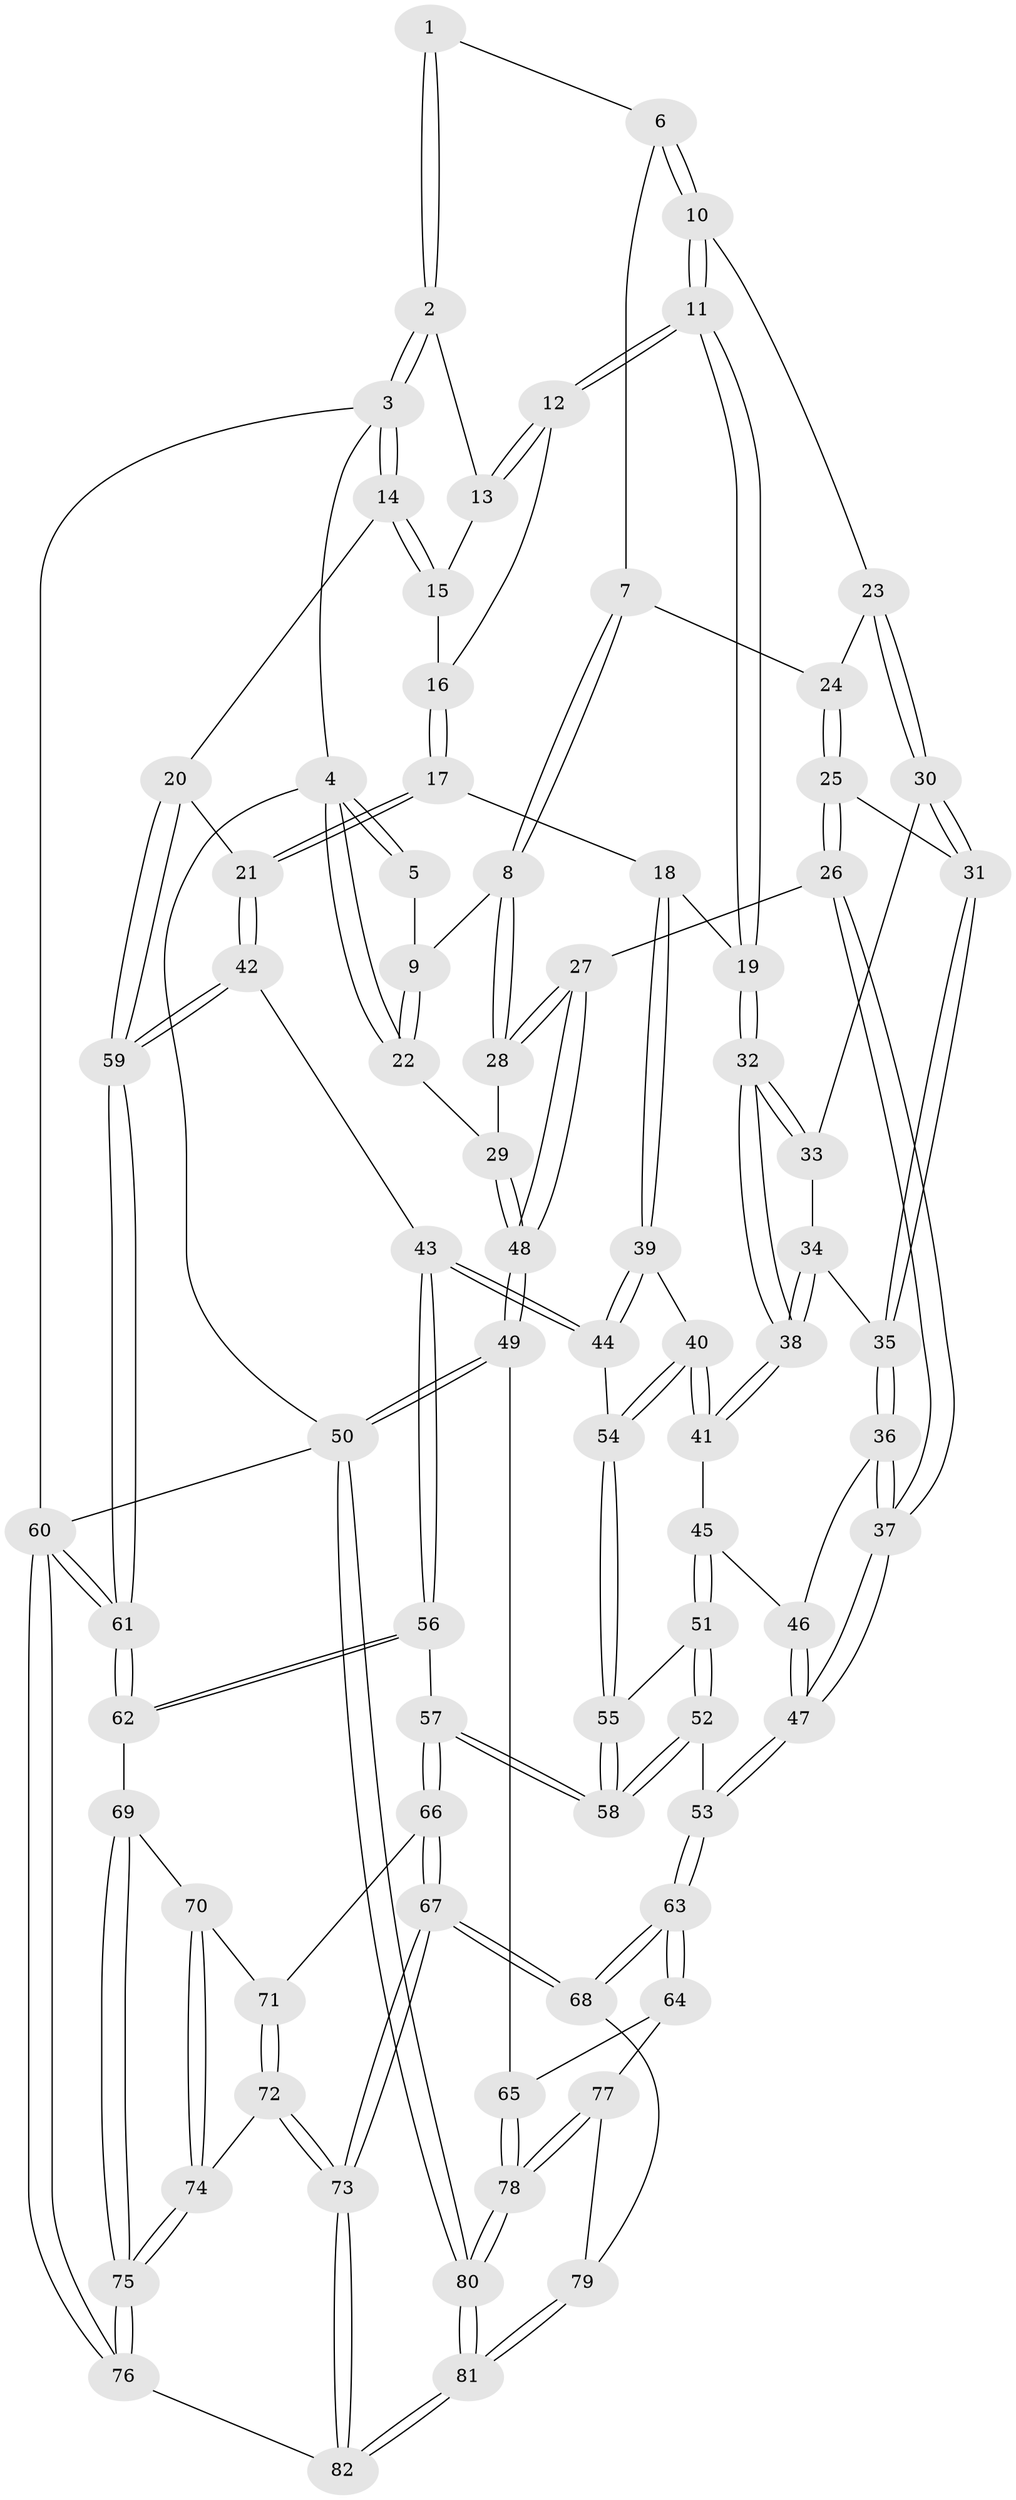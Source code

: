 // Generated by graph-tools (version 1.1) at 2025/50/03/09/25 03:50:58]
// undirected, 82 vertices, 202 edges
graph export_dot {
graph [start="1"]
  node [color=gray90,style=filled];
  1 [pos="+0.3720179050345052+0"];
  2 [pos="+0.7350448540572088+0"];
  3 [pos="+1+0"];
  4 [pos="+0+0"];
  5 [pos="+0.1613526548579654+0"];
  6 [pos="+0.37410418055499584+0"];
  7 [pos="+0.29592977211079957+0.11991077789870902"];
  8 [pos="+0.231551970621154+0.14506961034006077"];
  9 [pos="+0.20046448986217325+0.09766773884375908"];
  10 [pos="+0.4880509637463951+0.12595985508398908"];
  11 [pos="+0.6507689731982237+0.11349600247585388"];
  12 [pos="+0.7081106630556196+0"];
  13 [pos="+0.7284000871574255+0"];
  14 [pos="+1+0"];
  15 [pos="+0.9236204454745996+0.08801482186584401"];
  16 [pos="+0.874460164836898+0.11678474613551001"];
  17 [pos="+0.8385446839644576+0.2664214470040015"];
  18 [pos="+0.7967841406175946+0.26566738257350025"];
  19 [pos="+0.7018906061663029+0.22725110593147688"];
  20 [pos="+1+0.17843707711554707"];
  21 [pos="+0.8595533052540103+0.27686263193254346"];
  22 [pos="+0+0"];
  23 [pos="+0.47186934504232925+0.1412196168303313"];
  24 [pos="+0.32672663952050407+0.12921573105132023"];
  25 [pos="+0.36024763151205197+0.2870330491135744"];
  26 [pos="+0.24807956918324156+0.40811474306714624"];
  27 [pos="+0.2007002543438742+0.4004075590030434"];
  28 [pos="+0.17827551490029336+0.24981396030723227"];
  29 [pos="+0+0"];
  30 [pos="+0.4659939394855429+0.18317724867843996"];
  31 [pos="+0.4192776486456732+0.2502519323727185"];
  32 [pos="+0.6343360732743131+0.30459774002385187"];
  33 [pos="+0.5040556922709372+0.24784124259184348"];
  34 [pos="+0.5020776620067293+0.32991902826513414"];
  35 [pos="+0.4785206978319427+0.3495946674086663"];
  36 [pos="+0.4742295772512044+0.35885662399345225"];
  37 [pos="+0.35442586147416966+0.4675949700019798"];
  38 [pos="+0.6250654941761541+0.32396864550431975"];
  39 [pos="+0.7648246356366994+0.3637221309840209"];
  40 [pos="+0.7024513922437313+0.4268575019476816"];
  41 [pos="+0.6227845883284007+0.37213818410545807"];
  42 [pos="+0.9121784025859984+0.46245906707810114"];
  43 [pos="+0.8490881013131589+0.49225646994031047"];
  44 [pos="+0.7946107748337898+0.4633912908230887"];
  45 [pos="+0.6139946707106237+0.3843457027164853"];
  46 [pos="+0.5469352238363985+0.40007461399827304"];
  47 [pos="+0.43786429432140744+0.5712281400157158"];
  48 [pos="+0+0.5990012157523044"];
  49 [pos="+0+0.6278838408972791"];
  50 [pos="+0+1"];
  51 [pos="+0.6091260269641714+0.4142202523393419"];
  52 [pos="+0.5089499813654844+0.5908354490503023"];
  53 [pos="+0.4498091403138241+0.591004882821072"];
  54 [pos="+0.7130794146738152+0.46040881020567714"];
  55 [pos="+0.6768777068366889+0.5271207948334515"];
  56 [pos="+0.7902492918049738+0.5938890218815551"];
  57 [pos="+0.6537282568350914+0.6257722796546866"];
  58 [pos="+0.6536983546616908+0.6257479305078459"];
  59 [pos="+1+0.5803061142872129"];
  60 [pos="+1+1"];
  61 [pos="+1+0.6501862823101604"];
  62 [pos="+0.9644094346288279+0.7399264412417138"];
  63 [pos="+0.36824029105563755+0.7643473892593265"];
  64 [pos="+0.25539605602409476+0.7675126265083637"];
  65 [pos="+0.2277038010932598+0.7650724715925338"];
  66 [pos="+0.6789217436986066+0.7366939126040837"];
  67 [pos="+0.45456401459612533+0.87401928230927"];
  68 [pos="+0.40983015675960865+0.8302398088922778"];
  69 [pos="+0.9593424715071666+0.7445864265214241"];
  70 [pos="+0.8944295742136158+0.7699762876064801"];
  71 [pos="+0.7243475478074222+0.791359237335896"];
  72 [pos="+0.7121015161748745+0.8847003421735161"];
  73 [pos="+0.5113858152851382+0.9953969724875599"];
  74 [pos="+0.8049048104619185+0.9803947378435799"];
  75 [pos="+0.9001051952553558+1"];
  76 [pos="+0.9399620508894887+1"];
  77 [pos="+0.25408159735854946+0.9151397027129903"];
  78 [pos="+0.13291443841372896+1"];
  79 [pos="+0.28645006518118465+0.9661980966816694"];
  80 [pos="+0.039133862652744364+1"];
  81 [pos="+0.04882225437476019+1"];
  82 [pos="+0.5041872968089592+1"];
  1 -- 2;
  1 -- 2;
  1 -- 6;
  2 -- 3;
  2 -- 3;
  2 -- 13;
  3 -- 4;
  3 -- 14;
  3 -- 14;
  3 -- 60;
  4 -- 5;
  4 -- 5;
  4 -- 22;
  4 -- 22;
  4 -- 50;
  5 -- 9;
  6 -- 7;
  6 -- 10;
  6 -- 10;
  7 -- 8;
  7 -- 8;
  7 -- 24;
  8 -- 9;
  8 -- 28;
  8 -- 28;
  9 -- 22;
  9 -- 22;
  10 -- 11;
  10 -- 11;
  10 -- 23;
  11 -- 12;
  11 -- 12;
  11 -- 19;
  11 -- 19;
  12 -- 13;
  12 -- 13;
  12 -- 16;
  13 -- 15;
  14 -- 15;
  14 -- 15;
  14 -- 20;
  15 -- 16;
  16 -- 17;
  16 -- 17;
  17 -- 18;
  17 -- 21;
  17 -- 21;
  18 -- 19;
  18 -- 39;
  18 -- 39;
  19 -- 32;
  19 -- 32;
  20 -- 21;
  20 -- 59;
  20 -- 59;
  21 -- 42;
  21 -- 42;
  22 -- 29;
  23 -- 24;
  23 -- 30;
  23 -- 30;
  24 -- 25;
  24 -- 25;
  25 -- 26;
  25 -- 26;
  25 -- 31;
  26 -- 27;
  26 -- 37;
  26 -- 37;
  27 -- 28;
  27 -- 28;
  27 -- 48;
  27 -- 48;
  28 -- 29;
  29 -- 48;
  29 -- 48;
  30 -- 31;
  30 -- 31;
  30 -- 33;
  31 -- 35;
  31 -- 35;
  32 -- 33;
  32 -- 33;
  32 -- 38;
  32 -- 38;
  33 -- 34;
  34 -- 35;
  34 -- 38;
  34 -- 38;
  35 -- 36;
  35 -- 36;
  36 -- 37;
  36 -- 37;
  36 -- 46;
  37 -- 47;
  37 -- 47;
  38 -- 41;
  38 -- 41;
  39 -- 40;
  39 -- 44;
  39 -- 44;
  40 -- 41;
  40 -- 41;
  40 -- 54;
  40 -- 54;
  41 -- 45;
  42 -- 43;
  42 -- 59;
  42 -- 59;
  43 -- 44;
  43 -- 44;
  43 -- 56;
  43 -- 56;
  44 -- 54;
  45 -- 46;
  45 -- 51;
  45 -- 51;
  46 -- 47;
  46 -- 47;
  47 -- 53;
  47 -- 53;
  48 -- 49;
  48 -- 49;
  49 -- 50;
  49 -- 50;
  49 -- 65;
  50 -- 80;
  50 -- 80;
  50 -- 60;
  51 -- 52;
  51 -- 52;
  51 -- 55;
  52 -- 53;
  52 -- 58;
  52 -- 58;
  53 -- 63;
  53 -- 63;
  54 -- 55;
  54 -- 55;
  55 -- 58;
  55 -- 58;
  56 -- 57;
  56 -- 62;
  56 -- 62;
  57 -- 58;
  57 -- 58;
  57 -- 66;
  57 -- 66;
  59 -- 61;
  59 -- 61;
  60 -- 61;
  60 -- 61;
  60 -- 76;
  60 -- 76;
  61 -- 62;
  61 -- 62;
  62 -- 69;
  63 -- 64;
  63 -- 64;
  63 -- 68;
  63 -- 68;
  64 -- 65;
  64 -- 77;
  65 -- 78;
  65 -- 78;
  66 -- 67;
  66 -- 67;
  66 -- 71;
  67 -- 68;
  67 -- 68;
  67 -- 73;
  67 -- 73;
  68 -- 79;
  69 -- 70;
  69 -- 75;
  69 -- 75;
  70 -- 71;
  70 -- 74;
  70 -- 74;
  71 -- 72;
  71 -- 72;
  72 -- 73;
  72 -- 73;
  72 -- 74;
  73 -- 82;
  73 -- 82;
  74 -- 75;
  74 -- 75;
  75 -- 76;
  75 -- 76;
  76 -- 82;
  77 -- 78;
  77 -- 78;
  77 -- 79;
  78 -- 80;
  78 -- 80;
  79 -- 81;
  79 -- 81;
  80 -- 81;
  80 -- 81;
  81 -- 82;
  81 -- 82;
}
